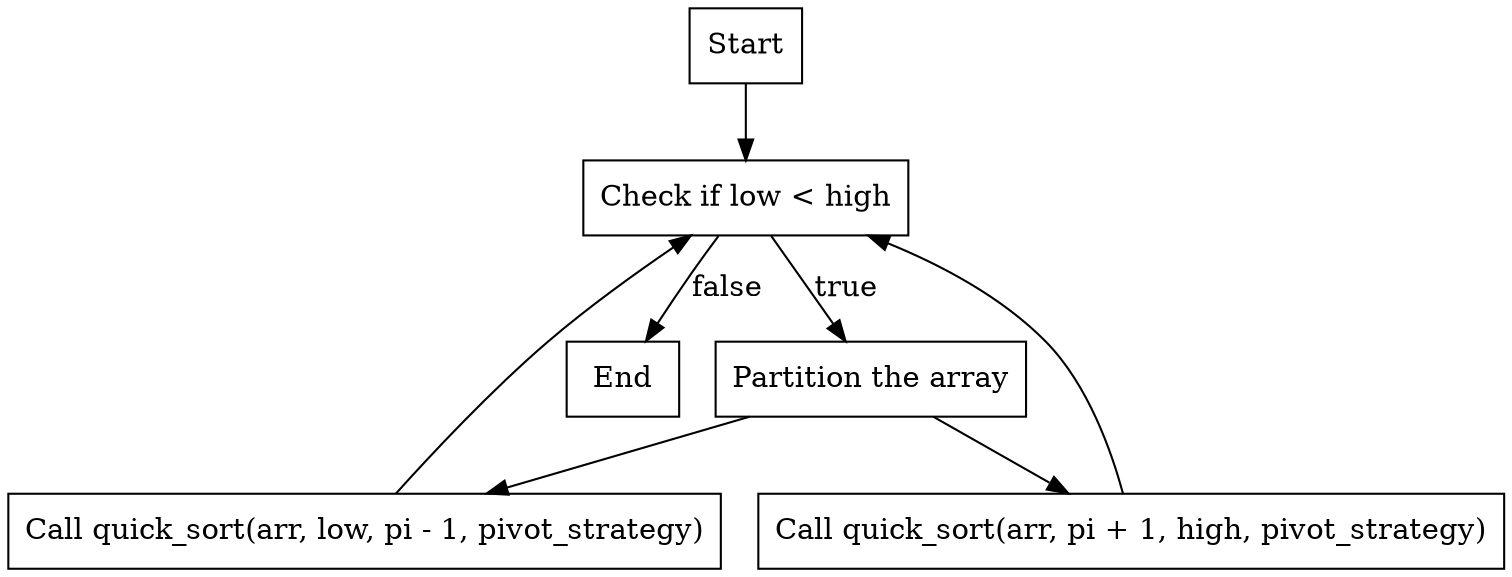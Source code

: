 digraph QuickSort {
    node [shape=box];

    start [label="Start"];
    check_base_case [label="Check if low < high"];
    partition [label="Partition the array"];
    call_quick_sort_left [label="Call quick_sort(arr, low, pi - 1, pivot_strategy)"];
    call_quick_sort_right [label="Call quick_sort(arr, pi + 1, high, pivot_strategy)"];
    end [label="End"];

    start -> check_base_case;
    check_base_case -> end [label="false"];
    check_base_case -> partition [label="true"];
    partition -> call_quick_sort_left;
    partition -> call_quick_sort_right;
    call_quick_sort_left -> check_base_case;
    call_quick_sort_right -> check_base_case;
}